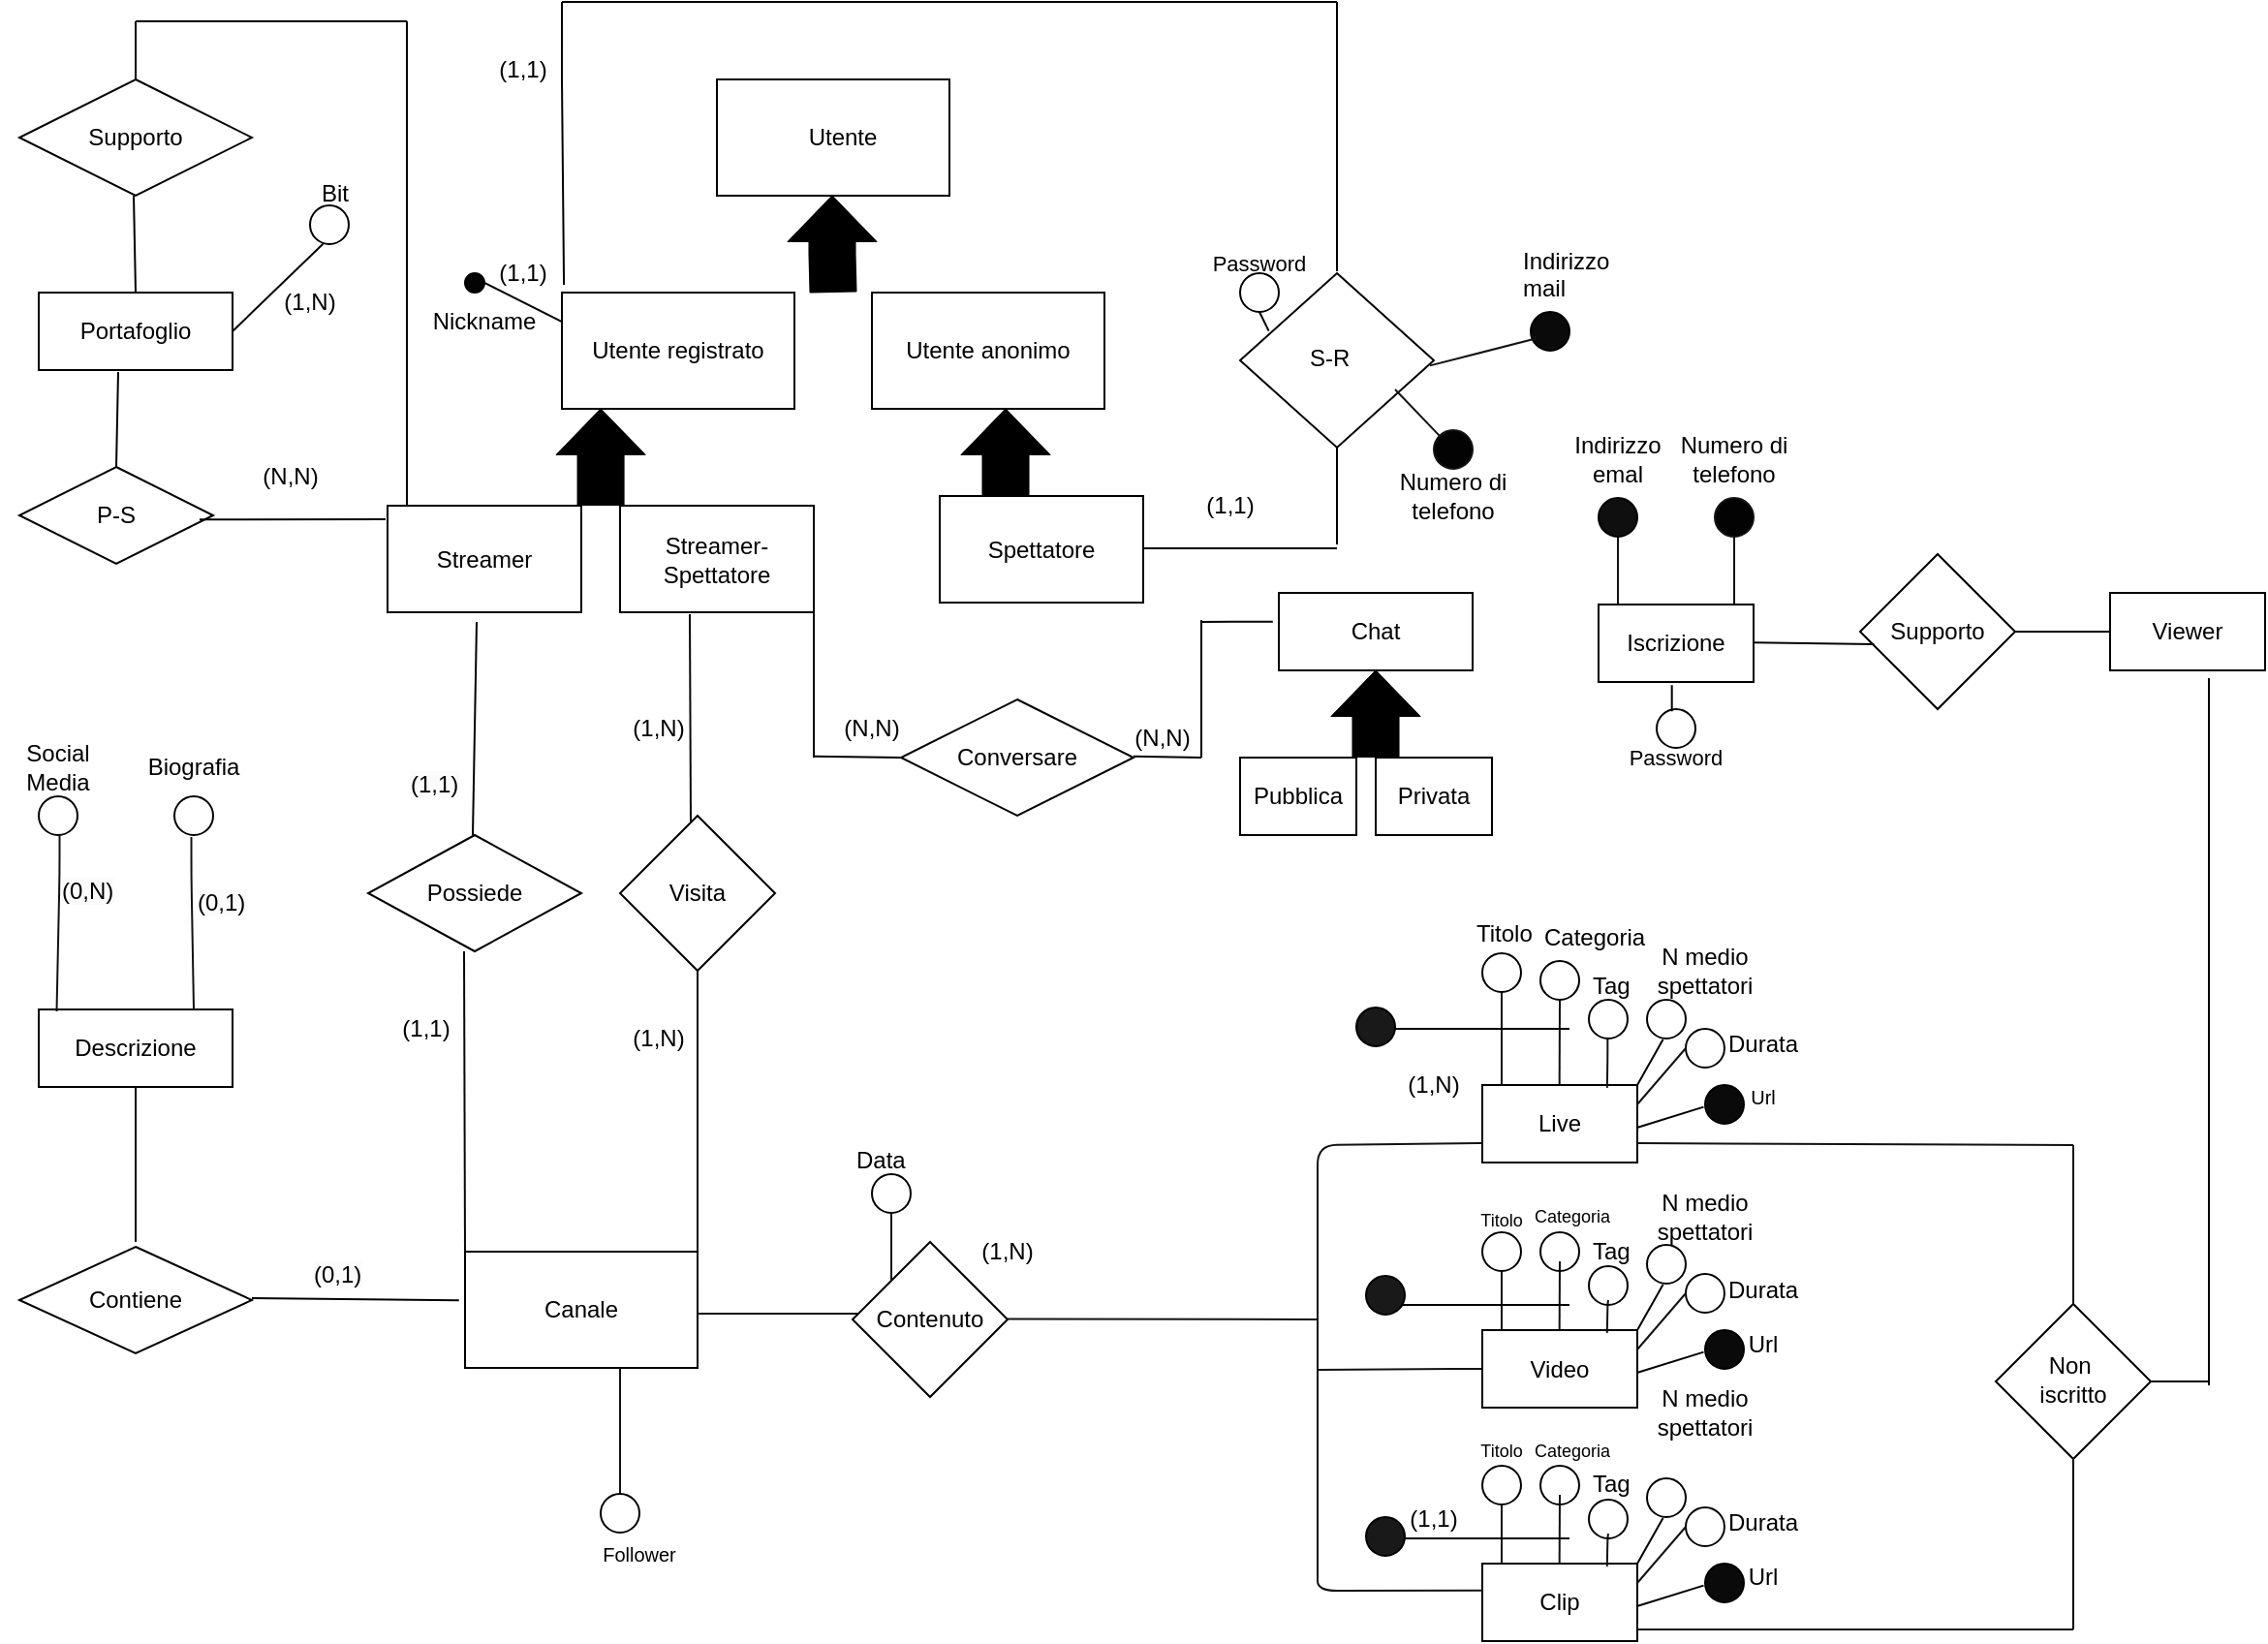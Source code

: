 <mxfile version="22.0.8" type="github">
  <diagram name="Page-1" id="MS3F0-jO2fXdgPo8Lo6S">
    <mxGraphModel dx="833" dy="497" grid="1" gridSize="10" guides="1" tooltips="1" connect="1" arrows="1" fold="1" page="1" pageScale="1" pageWidth="1169" pageHeight="1654" math="0" shadow="0">
      <root>
        <mxCell id="0" />
        <mxCell id="1" parent="0" />
        <mxCell id="3IenMItIxv0-lteJ33fJ-1" value="" style="rounded=0;whiteSpace=wrap;html=1;" parent="1" vertex="1">
          <mxGeometry x="370" y="40" width="120" height="60" as="geometry" />
        </mxCell>
        <mxCell id="3IenMItIxv0-lteJ33fJ-2" value="Utente" style="text;html=1;strokeColor=none;fillColor=none;align=center;verticalAlign=middle;whiteSpace=wrap;rounded=0;" parent="1" vertex="1">
          <mxGeometry x="405" y="55" width="60" height="30" as="geometry" />
        </mxCell>
        <mxCell id="3IenMItIxv0-lteJ33fJ-3" value="" style="shape=flexArrow;endArrow=classic;html=1;width=23.529;endSize=7.318;fillColor=#000000;strokeColor=#000000;" parent="1" edge="1">
          <mxGeometry width="50" height="50" relative="1" as="geometry">
            <mxPoint x="430" y="150" as="sourcePoint" />
            <mxPoint x="429.5" y="100" as="targetPoint" />
            <Array as="points">
              <mxPoint x="429.5" y="130" />
            </Array>
          </mxGeometry>
        </mxCell>
        <mxCell id="3IenMItIxv0-lteJ33fJ-4" value="Spettatore" style="rounded=0;whiteSpace=wrap;html=1;" parent="1" vertex="1">
          <mxGeometry x="485" y="255" width="105" height="55" as="geometry" />
        </mxCell>
        <mxCell id="3IenMItIxv0-lteJ33fJ-5" value="Streamer-Spettatore" style="rounded=0;whiteSpace=wrap;html=1;" parent="1" vertex="1">
          <mxGeometry x="320" y="260" width="100" height="55" as="geometry" />
        </mxCell>
        <mxCell id="3IenMItIxv0-lteJ33fJ-6" value="Streamer" style="rounded=0;whiteSpace=wrap;html=1;" parent="1" vertex="1">
          <mxGeometry x="200" y="260" width="100" height="55" as="geometry" />
        </mxCell>
        <mxCell id="3IenMItIxv0-lteJ33fJ-12" value="Canale&lt;br&gt;" style="rounded=0;whiteSpace=wrap;html=1;" parent="1" vertex="1">
          <mxGeometry x="240" y="645" width="120" height="60" as="geometry" />
        </mxCell>
        <mxCell id="3IenMItIxv0-lteJ33fJ-15" value="" style="endArrow=none;html=1;strokeColor=#080808;strokeWidth=1;entryX=0.45;entryY=1;entryDx=0;entryDy=0;entryPerimeter=0;exitX=0;exitY=0;exitDx=0;exitDy=0;" parent="1" source="3IenMItIxv0-lteJ33fJ-12" target="aLuPOI9P567OgMAXJeuT-25" edge="1">
          <mxGeometry width="50" height="50" relative="1" as="geometry">
            <mxPoint x="240" y="630" as="sourcePoint" />
            <mxPoint x="170" y="480" as="targetPoint" />
            <Array as="points" />
          </mxGeometry>
        </mxCell>
        <mxCell id="3IenMItIxv0-lteJ33fJ-17" value="" style="endArrow=none;html=1;" parent="1" edge="1">
          <mxGeometry width="50" height="50" relative="1" as="geometry">
            <mxPoint x="280" y="377.5" as="sourcePoint" />
            <mxPoint x="280" y="377.5" as="targetPoint" />
          </mxGeometry>
        </mxCell>
        <mxCell id="3IenMItIxv0-lteJ33fJ-22" value="" style="ellipse;whiteSpace=wrap;html=1;aspect=fixed;fillColor=#0A0A0A;strokeColor=#000000;" parent="1" vertex="1">
          <mxGeometry x="790" y="160" width="20" height="20" as="geometry" />
        </mxCell>
        <mxCell id="3IenMItIxv0-lteJ33fJ-29" value="" style="endArrow=none;html=1;fontColor=default;labelBackgroundColor=default;strokeColor=#121212;strokeWidth=1;" parent="1" edge="1">
          <mxGeometry width="50" height="50" relative="1" as="geometry">
            <mxPoint x="450" y="677" as="sourcePoint" />
            <mxPoint x="360" y="677" as="targetPoint" />
            <Array as="points" />
          </mxGeometry>
        </mxCell>
        <mxCell id="3IenMItIxv0-lteJ33fJ-30" value="" style="rhombus;whiteSpace=wrap;html=1;" parent="1" vertex="1">
          <mxGeometry x="440" y="640" width="80" height="80" as="geometry" />
        </mxCell>
        <mxCell id="3IenMItIxv0-lteJ33fJ-31" value="Contenuto" style="text;html=1;strokeColor=none;fillColor=none;align=center;verticalAlign=middle;whiteSpace=wrap;rounded=0;" parent="1" vertex="1">
          <mxGeometry x="450" y="665" width="60" height="30" as="geometry" />
        </mxCell>
        <mxCell id="3IenMItIxv0-lteJ33fJ-32" value="" style="endArrow=none;html=1;fontColor=default;labelBackgroundColor=default;strokeColor=#121212;strokeWidth=1;entryX=0.5;entryY=1;entryDx=0;entryDy=0;" parent="1" target="3IenMItIxv0-lteJ33fJ-33" edge="1">
          <mxGeometry width="50" height="50" relative="1" as="geometry">
            <mxPoint x="460" y="660" as="sourcePoint" />
            <mxPoint x="460" y="620" as="targetPoint" />
            <Array as="points" />
          </mxGeometry>
        </mxCell>
        <mxCell id="3IenMItIxv0-lteJ33fJ-33" value="" style="ellipse;whiteSpace=wrap;html=1;aspect=fixed;fillColor=none;strokeColor=#000000;" parent="1" vertex="1">
          <mxGeometry x="450" y="605" width="20" height="20" as="geometry" />
        </mxCell>
        <mxCell id="3IenMItIxv0-lteJ33fJ-34" value="&lt;font color=&quot;#000000&quot;&gt;Data&lt;br&gt;&lt;br&gt;&lt;/font&gt;" style="text;html=1;strokeColor=none;fillColor=none;align=left;verticalAlign=middle;whiteSpace=wrap;rounded=0;" parent="1" vertex="1">
          <mxGeometry x="440" y="590" width="60" height="30" as="geometry" />
        </mxCell>
        <mxCell id="3IenMItIxv0-lteJ33fJ-52" value="Live" style="rounded=0;whiteSpace=wrap;html=1;" parent="1" vertex="1">
          <mxGeometry x="765" y="559" width="80" height="40" as="geometry" />
        </mxCell>
        <mxCell id="3IenMItIxv0-lteJ33fJ-54" value="" style="endArrow=none;html=1;fontColor=default;labelBackgroundColor=default;strokeColor=#121212;strokeWidth=1;entryX=0.5;entryY=1;entryDx=0;entryDy=0;" parent="1" target="3IenMItIxv0-lteJ33fJ-56" edge="1">
          <mxGeometry width="50" height="50" relative="1" as="geometry">
            <mxPoint x="775" y="559" as="sourcePoint" />
            <mxPoint x="775" y="539" as="targetPoint" />
            <Array as="points" />
          </mxGeometry>
        </mxCell>
        <mxCell id="3IenMItIxv0-lteJ33fJ-55" value="" style="endArrow=none;html=1;fontColor=default;labelBackgroundColor=default;strokeColor=#121212;strokeWidth=1;entryX=0.5;entryY=1;entryDx=0;entryDy=0;" parent="1" target="3IenMItIxv0-lteJ33fJ-57" edge="1">
          <mxGeometry width="50" height="50" relative="1" as="geometry">
            <mxPoint x="804.83" y="559" as="sourcePoint" />
            <mxPoint x="804.83" y="539" as="targetPoint" />
            <Array as="points" />
          </mxGeometry>
        </mxCell>
        <mxCell id="3IenMItIxv0-lteJ33fJ-56" value="" style="ellipse;whiteSpace=wrap;html=1;aspect=fixed;fillColor=none;strokeColor=#000000;" parent="1" vertex="1">
          <mxGeometry x="765" y="491" width="20" height="20" as="geometry" />
        </mxCell>
        <mxCell id="3IenMItIxv0-lteJ33fJ-57" value="" style="ellipse;whiteSpace=wrap;html=1;aspect=fixed;fillColor=none;strokeColor=#000000;" parent="1" vertex="1">
          <mxGeometry x="795" y="495" width="20" height="20" as="geometry" />
        </mxCell>
        <mxCell id="3IenMItIxv0-lteJ33fJ-58" value="&lt;font color=&quot;#000000&quot;&gt;Titolo&lt;br&gt;&lt;/font&gt;" style="text;html=1;strokeColor=none;fillColor=none;align=left;verticalAlign=middle;whiteSpace=wrap;rounded=0;" parent="1" vertex="1">
          <mxGeometry x="760" y="471" width="30" height="20" as="geometry" />
        </mxCell>
        <mxCell id="3IenMItIxv0-lteJ33fJ-59" value="&lt;font color=&quot;#000000&quot;&gt;Durata&lt;br&gt;&lt;br&gt;&lt;/font&gt;" style="text;html=1;strokeColor=none;fillColor=none;align=left;verticalAlign=middle;whiteSpace=wrap;rounded=0;" parent="1" vertex="1">
          <mxGeometry x="890" y="545" width="30" as="geometry" />
        </mxCell>
        <mxCell id="3IenMItIxv0-lteJ33fJ-60" value="" style="endArrow=none;html=1;fontColor=default;labelBackgroundColor=default;strokeColor=#121212;strokeWidth=1;exitX=0.805;exitY=0.036;exitDx=0;exitDy=0;exitPerimeter=0;" parent="1" source="3IenMItIxv0-lteJ33fJ-52" edge="1">
          <mxGeometry width="50" height="50" relative="1" as="geometry">
            <mxPoint x="829.67" y="555" as="sourcePoint" />
            <mxPoint x="829.67" y="535" as="targetPoint" />
            <Array as="points">
              <mxPoint x="829.67" y="546" />
            </Array>
          </mxGeometry>
        </mxCell>
        <mxCell id="3IenMItIxv0-lteJ33fJ-61" value="" style="ellipse;whiteSpace=wrap;html=1;aspect=fixed;fillColor=none;strokeColor=#000000;" parent="1" vertex="1">
          <mxGeometry x="820" y="515" width="20" height="20" as="geometry" />
        </mxCell>
        <mxCell id="3IenMItIxv0-lteJ33fJ-62" value="&lt;font color=&quot;#000000&quot;&gt;Tag&lt;br&gt;&lt;br&gt;&lt;/font&gt;" style="text;html=1;strokeColor=none;fillColor=none;align=left;verticalAlign=middle;whiteSpace=wrap;rounded=0;" parent="1" vertex="1">
          <mxGeometry x="820" y="515" width="10" as="geometry" />
        </mxCell>
        <mxCell id="3IenMItIxv0-lteJ33fJ-63" value="" style="ellipse;whiteSpace=wrap;html=1;aspect=fixed;fillColor=default;strokeColor=#000000;" parent="1" vertex="1">
          <mxGeometry x="870" y="530" width="20" height="20" as="geometry" />
        </mxCell>
        <mxCell id="3IenMItIxv0-lteJ33fJ-64" value="" style="endArrow=none;html=1;fontColor=default;labelBackgroundColor=default;strokeColor=#121212;strokeWidth=1;exitX=0;exitY=0.5;exitDx=0;exitDy=0;entryX=1;entryY=0.25;entryDx=0;entryDy=0;" parent="1" source="3IenMItIxv0-lteJ33fJ-63" target="3IenMItIxv0-lteJ33fJ-52" edge="1">
          <mxGeometry width="50" height="50" relative="1" as="geometry">
            <mxPoint x="854.83" y="574" as="sourcePoint" />
            <mxPoint x="854.83" y="554" as="targetPoint" />
            <Array as="points" />
          </mxGeometry>
        </mxCell>
        <mxCell id="3IenMItIxv0-lteJ33fJ-65" value="&lt;font color=&quot;#000000&quot;&gt;Categoria&lt;br&gt;&lt;br&gt;&lt;/font&gt;" style="text;html=1;strokeColor=none;fillColor=none;align=left;verticalAlign=middle;whiteSpace=wrap;rounded=0;" parent="1" vertex="1">
          <mxGeometry x="795" y="490" width="10" as="geometry" />
        </mxCell>
        <mxCell id="3IenMItIxv0-lteJ33fJ-99" value="" style="rhombus;whiteSpace=wrap;html=1;" parent="1" vertex="1">
          <mxGeometry x="1030" y="672" width="80" height="80" as="geometry" />
        </mxCell>
        <mxCell id="3IenMItIxv0-lteJ33fJ-100" value="Non&amp;nbsp;&lt;br&gt;iscritto" style="text;html=1;strokeColor=none;fillColor=none;align=center;verticalAlign=middle;whiteSpace=wrap;rounded=0;" parent="1" vertex="1">
          <mxGeometry x="1040" y="695.5" width="60" height="30" as="geometry" />
        </mxCell>
        <mxCell id="3IenMItIxv0-lteJ33fJ-102" value="" style="endArrow=none;html=1;fontColor=default;labelBackgroundColor=default;strokeColor=#121212;strokeWidth=1;entryX=1;entryY=0.75;entryDx=0;entryDy=0;" parent="1" target="3IenMItIxv0-lteJ33fJ-52" edge="1">
          <mxGeometry width="50" height="50" relative="1" as="geometry">
            <mxPoint x="1070" y="590" as="sourcePoint" />
            <mxPoint x="850" y="589" as="targetPoint" />
            <Array as="points" />
          </mxGeometry>
        </mxCell>
        <mxCell id="3IenMItIxv0-lteJ33fJ-103" value="" style="endArrow=none;html=1;fontColor=default;labelBackgroundColor=default;strokeColor=#121212;strokeWidth=1;" parent="1" edge="1">
          <mxGeometry width="50" height="50" relative="1" as="geometry">
            <mxPoint x="1070" y="840" as="sourcePoint" />
            <mxPoint x="845" y="840" as="targetPoint" />
            <Array as="points" />
          </mxGeometry>
        </mxCell>
        <mxCell id="3IenMItIxv0-lteJ33fJ-107" value="Viewer" style="rounded=0;whiteSpace=wrap;html=1;" parent="1" vertex="1">
          <mxGeometry x="1089" y="305" width="80" height="40" as="geometry" />
        </mxCell>
        <mxCell id="3IenMItIxv0-lteJ33fJ-108" value="" style="rhombus;whiteSpace=wrap;html=1;" parent="1" vertex="1">
          <mxGeometry x="960" y="285" width="80" height="80" as="geometry" />
        </mxCell>
        <mxCell id="3IenMItIxv0-lteJ33fJ-109" value="Supporto" style="text;html=1;strokeColor=none;fillColor=none;align=center;verticalAlign=middle;whiteSpace=wrap;rounded=0;" parent="1" vertex="1">
          <mxGeometry x="970" y="310" width="60" height="30" as="geometry" />
        </mxCell>
        <mxCell id="3IenMItIxv0-lteJ33fJ-110" value="" style="endArrow=none;html=1;strokeColor=#030303;strokeWidth=1;entryX=1;entryY=0.5;entryDx=0;entryDy=0;exitX=0;exitY=0.5;exitDx=0;exitDy=0;" parent="1" source="3IenMItIxv0-lteJ33fJ-107" edge="1">
          <mxGeometry width="50" height="50" relative="1" as="geometry">
            <mxPoint x="1080" y="325" as="sourcePoint" />
            <mxPoint x="1040" y="325" as="targetPoint" />
            <Array as="points" />
          </mxGeometry>
        </mxCell>
        <mxCell id="3IenMItIxv0-lteJ33fJ-111" value="" style="endArrow=none;html=1;strokeColor=#030303;strokeWidth=1;exitX=0.09;exitY=0.582;exitDx=0;exitDy=0;exitPerimeter=0;" parent="1" edge="1">
          <mxGeometry width="50" height="50" relative="1" as="geometry">
            <mxPoint x="967.2" y="331.56" as="sourcePoint" />
            <mxPoint x="905" y="330.67" as="targetPoint" />
            <Array as="points" />
          </mxGeometry>
        </mxCell>
        <mxCell id="3IenMItIxv0-lteJ33fJ-112" value="Iscrizione" style="rounded=0;whiteSpace=wrap;html=1;" parent="1" vertex="1">
          <mxGeometry x="825" y="311" width="80" height="40" as="geometry" />
        </mxCell>
        <mxCell id="3IenMItIxv0-lteJ33fJ-117" value="" style="endArrow=none;html=1;fontColor=default;labelBackgroundColor=default;strokeColor=#121212;strokeWidth=1;" parent="1" edge="1">
          <mxGeometry width="50" height="50" relative="1" as="geometry">
            <mxPoint x="835" y="276" as="sourcePoint" />
            <mxPoint x="835" y="311" as="targetPoint" />
            <Array as="points">
              <mxPoint x="835" y="286" />
            </Array>
          </mxGeometry>
        </mxCell>
        <mxCell id="3IenMItIxv0-lteJ33fJ-118" value="" style="ellipse;whiteSpace=wrap;html=1;aspect=fixed;fillColor=#0F0F0F;" parent="1" vertex="1">
          <mxGeometry x="825" y="256" width="20" height="20" as="geometry" />
        </mxCell>
        <mxCell id="3IenMItIxv0-lteJ33fJ-119" value="&lt;font color=&quot;#000000&quot;&gt;Indirizzo emal&lt;br&gt;&lt;/font&gt;" style="text;html=1;strokeColor=none;fillColor=none;align=center;verticalAlign=middle;whiteSpace=wrap;rounded=0;" parent="1" vertex="1">
          <mxGeometry x="805" y="221" width="60" height="30" as="geometry" />
        </mxCell>
        <mxCell id="3IenMItIxv0-lteJ33fJ-120" value="" style="endArrow=none;html=1;fontColor=default;labelBackgroundColor=default;strokeColor=#121212;strokeWidth=1;" parent="1" edge="1">
          <mxGeometry width="50" height="50" relative="1" as="geometry">
            <mxPoint x="895" y="276" as="sourcePoint" />
            <mxPoint x="895" y="311" as="targetPoint" />
            <Array as="points" />
          </mxGeometry>
        </mxCell>
        <mxCell id="3IenMItIxv0-lteJ33fJ-121" value="" style="ellipse;whiteSpace=wrap;html=1;aspect=fixed;strokeColor=#141414;fillColor=#030303;" parent="1" vertex="1">
          <mxGeometry x="885" y="256" width="20" height="20" as="geometry" />
        </mxCell>
        <mxCell id="3IenMItIxv0-lteJ33fJ-122" value="&lt;font color=&quot;#000000&quot;&gt;Numero di telefono&lt;br&gt;&lt;/font&gt;" style="text;html=1;strokeColor=none;fillColor=none;align=center;verticalAlign=middle;whiteSpace=wrap;rounded=0;" parent="1" vertex="1">
          <mxGeometry x="865" y="221" width="60" height="30" as="geometry" />
        </mxCell>
        <mxCell id="3IenMItIxv0-lteJ33fJ-123" value="Utente anonimo" style="rounded=0;whiteSpace=wrap;html=1;" parent="1" vertex="1">
          <mxGeometry x="450" y="150" width="120" height="60" as="geometry" />
        </mxCell>
        <mxCell id="3IenMItIxv0-lteJ33fJ-125" value="Utente registrato" style="rounded=0;whiteSpace=wrap;html=1;" parent="1" vertex="1">
          <mxGeometry x="290" y="150" width="120" height="60" as="geometry" />
        </mxCell>
        <mxCell id="3IenMItIxv0-lteJ33fJ-126" value="" style="shape=flexArrow;endArrow=classic;html=1;width=23.529;endSize=7.318;fillColor=#000000;strokeColor=#000000;entryX=0.583;entryY=1;entryDx=0;entryDy=0;entryPerimeter=0;" parent="1" edge="1">
          <mxGeometry width="50" height="50" relative="1" as="geometry">
            <mxPoint x="310.04" y="260" as="sourcePoint" />
            <mxPoint x="310" y="210" as="targetPoint" />
            <Array as="points">
              <mxPoint x="310.04" y="230" />
            </Array>
          </mxGeometry>
        </mxCell>
        <mxCell id="3IenMItIxv0-lteJ33fJ-129" value="" style="rhombus;whiteSpace=wrap;html=1;" parent="1" vertex="1">
          <mxGeometry x="320" y="420" width="80" height="80" as="geometry" />
        </mxCell>
        <mxCell id="3IenMItIxv0-lteJ33fJ-130" value="Visita" style="text;html=1;strokeColor=none;fillColor=none;align=center;verticalAlign=middle;whiteSpace=wrap;rounded=0;" parent="1" vertex="1">
          <mxGeometry x="330" y="445" width="60" height="30" as="geometry" />
        </mxCell>
        <mxCell id="3IenMItIxv0-lteJ33fJ-140" value="(1,N)" style="text;html=1;strokeColor=none;fillColor=none;align=center;verticalAlign=middle;whiteSpace=wrap;rounded=0;" parent="1" vertex="1">
          <mxGeometry x="310" y="520" width="60" height="30" as="geometry" />
        </mxCell>
        <mxCell id="3IenMItIxv0-lteJ33fJ-145" value="(1,N)" style="text;html=1;strokeColor=none;fillColor=none;align=center;verticalAlign=middle;whiteSpace=wrap;rounded=0;" parent="1" vertex="1">
          <mxGeometry x="490" y="630" width="60" height="30" as="geometry" />
        </mxCell>
        <mxCell id="3IenMItIxv0-lteJ33fJ-147" value="(1,N)" style="text;html=1;strokeColor=none;fillColor=none;align=center;verticalAlign=middle;whiteSpace=wrap;rounded=0;" parent="1" vertex="1">
          <mxGeometry x="710" y="544" width="60" height="30" as="geometry" />
        </mxCell>
        <mxCell id="aLuPOI9P567OgMAXJeuT-4" value="" style="rhombus;whiteSpace=wrap;html=1;" parent="1" vertex="1">
          <mxGeometry x="640" y="140" width="100" height="90" as="geometry" />
        </mxCell>
        <mxCell id="aLuPOI9P567OgMAXJeuT-6" value="" style="shape=flexArrow;endArrow=classic;html=1;width=23.529;endSize=7.318;fillColor=#000000;strokeColor=#000000;" parent="1" edge="1">
          <mxGeometry width="50" height="50" relative="1" as="geometry">
            <mxPoint x="519" y="255" as="sourcePoint" />
            <mxPoint x="519" y="210" as="targetPoint" />
            <Array as="points">
              <mxPoint x="519" y="225" />
            </Array>
          </mxGeometry>
        </mxCell>
        <mxCell id="aLuPOI9P567OgMAXJeuT-8" value="" style="endArrow=none;html=1;rounded=0;" parent="1" edge="1">
          <mxGeometry relative="1" as="geometry">
            <mxPoint x="690" y="139" as="sourcePoint" />
            <mxPoint x="690" as="targetPoint" />
            <Array as="points">
              <mxPoint x="690" y="70" />
            </Array>
          </mxGeometry>
        </mxCell>
        <mxCell id="aLuPOI9P567OgMAXJeuT-9" value="" style="endArrow=none;html=1;rounded=0;" parent="1" edge="1">
          <mxGeometry relative="1" as="geometry">
            <mxPoint x="530" as="sourcePoint" />
            <mxPoint x="690" as="targetPoint" />
            <Array as="points">
              <mxPoint x="610" />
            </Array>
          </mxGeometry>
        </mxCell>
        <mxCell id="aLuPOI9P567OgMAXJeuT-10" value="" style="endArrow=none;html=1;rounded=0;" parent="1" edge="1">
          <mxGeometry relative="1" as="geometry">
            <mxPoint x="380" as="sourcePoint" />
            <mxPoint x="540" as="targetPoint" />
            <Array as="points" />
          </mxGeometry>
        </mxCell>
        <mxCell id="aLuPOI9P567OgMAXJeuT-11" value="" style="endArrow=none;html=1;rounded=0;" parent="1" edge="1">
          <mxGeometry relative="1" as="geometry">
            <mxPoint x="290" as="sourcePoint" />
            <mxPoint x="380" as="targetPoint" />
            <Array as="points">
              <mxPoint x="300" />
            </Array>
          </mxGeometry>
        </mxCell>
        <mxCell id="aLuPOI9P567OgMAXJeuT-12" value="" style="endArrow=none;html=1;rounded=0;exitX=0.092;exitY=-0.067;exitDx=0;exitDy=0;exitPerimeter=0;" parent="1" edge="1">
          <mxGeometry relative="1" as="geometry">
            <mxPoint x="291.04" y="145.98" as="sourcePoint" />
            <mxPoint x="290" as="targetPoint" />
            <Array as="points">
              <mxPoint x="290" y="40" />
            </Array>
          </mxGeometry>
        </mxCell>
        <mxCell id="aLuPOI9P567OgMAXJeuT-13" value="" style="endArrow=none;html=1;rounded=0;" parent="1" edge="1">
          <mxGeometry relative="1" as="geometry">
            <mxPoint x="590" y="282" as="sourcePoint" />
            <mxPoint x="690" y="282" as="targetPoint" />
            <Array as="points">
              <mxPoint x="670" y="282" />
            </Array>
          </mxGeometry>
        </mxCell>
        <mxCell id="aLuPOI9P567OgMAXJeuT-14" value="" style="endArrow=none;html=1;rounded=0;" parent="1" edge="1">
          <mxGeometry relative="1" as="geometry">
            <mxPoint x="690" y="230" as="sourcePoint" />
            <mxPoint x="690" y="280" as="targetPoint" />
            <Array as="points">
              <mxPoint x="690" y="230" />
            </Array>
          </mxGeometry>
        </mxCell>
        <mxCell id="aLuPOI9P567OgMAXJeuT-16" value="S-R" style="text;strokeColor=none;fillColor=none;spacingLeft=4;spacingRight=4;overflow=hidden;rotatable=0;points=[[0,0.5],[1,0.5]];portConstraint=eastwest;fontSize=12;whiteSpace=wrap;html=1;" parent="1" vertex="1">
          <mxGeometry x="670" y="170" width="40" height="30" as="geometry" />
        </mxCell>
        <mxCell id="aLuPOI9P567OgMAXJeuT-17" value="" style="endArrow=none;html=1;fontColor=default;labelBackgroundColor=default;strokeColor=#121212;strokeWidth=1;entryX=0.15;entryY=0.683;entryDx=0;entryDy=0;entryPerimeter=0;exitX=0.98;exitY=0.53;exitDx=0;exitDy=0;exitPerimeter=0;" parent="1" source="aLuPOI9P567OgMAXJeuT-4" target="3IenMItIxv0-lteJ33fJ-22" edge="1">
          <mxGeometry width="50" height="50" relative="1" as="geometry">
            <mxPoint x="735" y="185" as="sourcePoint" />
            <mxPoint x="785" y="175" as="targetPoint" />
            <Array as="points" />
          </mxGeometry>
        </mxCell>
        <mxCell id="aLuPOI9P567OgMAXJeuT-18" value="Indirizzo&lt;br&gt;mail" style="text;strokeColor=none;fillColor=none;spacingLeft=4;spacingRight=4;overflow=hidden;rotatable=0;points=[[0,0.5],[1,0.5]];portConstraint=eastwest;fontSize=12;whiteSpace=wrap;html=1;" parent="1" vertex="1">
          <mxGeometry x="780" y="120" width="70" height="30" as="geometry" />
        </mxCell>
        <mxCell id="aLuPOI9P567OgMAXJeuT-24" value="" style="endArrow=none;html=1;rounded=0;" parent="1" edge="1">
          <mxGeometry relative="1" as="geometry">
            <mxPoint x="246" y="320" as="sourcePoint" />
            <mxPoint x="244" y="430" as="targetPoint" />
            <Array as="points" />
          </mxGeometry>
        </mxCell>
        <mxCell id="aLuPOI9P567OgMAXJeuT-25" value="Possiede" style="shape=rhombus;perimeter=rhombusPerimeter;whiteSpace=wrap;html=1;align=center;" parent="1" vertex="1">
          <mxGeometry x="190" y="430" width="110" height="60" as="geometry" />
        </mxCell>
        <mxCell id="aLuPOI9P567OgMAXJeuT-26" value="Descrizione" style="whiteSpace=wrap;html=1;align=center;" parent="1" vertex="1">
          <mxGeometry x="20" y="520" width="100" height="40" as="geometry" />
        </mxCell>
        <mxCell id="aLuPOI9P567OgMAXJeuT-27" value="" style="endArrow=none;html=1;strokeColor=#080808;strokeWidth=1;entryX=0.5;entryY=1;entryDx=0;entryDy=0;exitX=0;exitY=0;exitDx=0;exitDy=0;" parent="1" target="3IenMItIxv0-lteJ33fJ-129" edge="1">
          <mxGeometry width="50" height="50" relative="1" as="geometry">
            <mxPoint x="360" y="660" as="sourcePoint" />
            <mxPoint x="344" y="510" as="targetPoint" />
            <Array as="points" />
          </mxGeometry>
        </mxCell>
        <mxCell id="aLuPOI9P567OgMAXJeuT-29" value="" style="endArrow=none;html=1;strokeColor=#080808;strokeWidth=1;exitX=0;exitY=0;exitDx=0;exitDy=0;entryX=0.36;entryY=1.018;entryDx=0;entryDy=0;entryPerimeter=0;" parent="1" target="3IenMItIxv0-lteJ33fJ-5" edge="1">
          <mxGeometry width="50" height="50" relative="1" as="geometry">
            <mxPoint x="356.5" y="423" as="sourcePoint" />
            <mxPoint x="343.5" y="318" as="targetPoint" />
            <Array as="points" />
          </mxGeometry>
        </mxCell>
        <mxCell id="c-TYdn2miSiZAmIjHGxK-1" value="Contiene" style="shape=rhombus;perimeter=rhombusPerimeter;whiteSpace=wrap;html=1;align=center;" parent="1" vertex="1">
          <mxGeometry x="10" y="642.5" width="120" height="55" as="geometry" />
        </mxCell>
        <mxCell id="c-TYdn2miSiZAmIjHGxK-3" value="" style="endArrow=none;html=1;rounded=0;entryX=0.5;entryY=1;entryDx=0;entryDy=0;" parent="1" target="aLuPOI9P567OgMAXJeuT-26" edge="1">
          <mxGeometry relative="1" as="geometry">
            <mxPoint x="70" y="640" as="sourcePoint" />
            <mxPoint x="140" y="636" as="targetPoint" />
          </mxGeometry>
        </mxCell>
        <mxCell id="c-TYdn2miSiZAmIjHGxK-6" value="" style="endArrow=none;html=1;rounded=0;entryX=-0.026;entryY=0.419;entryDx=0;entryDy=0;entryPerimeter=0;" parent="1" target="3IenMItIxv0-lteJ33fJ-12" edge="1">
          <mxGeometry relative="1" as="geometry">
            <mxPoint x="130" y="669" as="sourcePoint" />
            <mxPoint x="230" y="670" as="targetPoint" />
          </mxGeometry>
        </mxCell>
        <mxCell id="c-TYdn2miSiZAmIjHGxK-9" value="" style="ellipse;whiteSpace=wrap;html=1;aspect=fixed;fillColor=default;strokeColor=#000000;" parent="1" vertex="1">
          <mxGeometry x="20" y="410" width="20" height="20" as="geometry" />
        </mxCell>
        <mxCell id="c-TYdn2miSiZAmIjHGxK-12" value="" style="ellipse;whiteSpace=wrap;html=1;aspect=fixed;fillColor=default;strokeColor=#000000;" parent="1" vertex="1">
          <mxGeometry x="90" y="410" width="20" height="20" as="geometry" />
        </mxCell>
        <mxCell id="c-TYdn2miSiZAmIjHGxK-13" value="" style="endArrow=none;html=1;fontColor=default;labelBackgroundColor=default;strokeColor=#121212;strokeWidth=1;exitX=0.08;exitY=-0.1;exitDx=0;exitDy=0;exitPerimeter=0;" parent="1" edge="1">
          <mxGeometry width="50" height="50" relative="1" as="geometry">
            <mxPoint x="29.25" y="521" as="sourcePoint" />
            <mxPoint x="30.75" y="430" as="targetPoint" />
            <Array as="points">
              <mxPoint x="30.75" y="450" />
            </Array>
          </mxGeometry>
        </mxCell>
        <mxCell id="c-TYdn2miSiZAmIjHGxK-14" value="" style="endArrow=none;html=1;fontColor=default;labelBackgroundColor=default;strokeColor=#121212;strokeWidth=1;" parent="1" edge="1">
          <mxGeometry width="50" height="50" relative="1" as="geometry">
            <mxPoint x="100" y="520" as="sourcePoint" />
            <mxPoint x="98.75" y="431" as="targetPoint" />
            <Array as="points">
              <mxPoint x="98.75" y="451" />
            </Array>
          </mxGeometry>
        </mxCell>
        <mxCell id="c-TYdn2miSiZAmIjHGxK-15" value="Social&lt;br&gt;Media" style="text;html=1;strokeColor=none;fillColor=none;align=center;verticalAlign=middle;whiteSpace=wrap;rounded=0;" parent="1" vertex="1">
          <mxGeometry y="380" width="60" height="30" as="geometry" />
        </mxCell>
        <mxCell id="c-TYdn2miSiZAmIjHGxK-16" value="Biografia" style="text;html=1;strokeColor=none;fillColor=none;align=center;verticalAlign=middle;whiteSpace=wrap;rounded=0;" parent="1" vertex="1">
          <mxGeometry x="70" y="380" width="60" height="30" as="geometry" />
        </mxCell>
        <mxCell id="c-TYdn2miSiZAmIjHGxK-18" value="Portafoglio" style="whiteSpace=wrap;html=1;align=center;" parent="1" vertex="1">
          <mxGeometry x="20" y="150" width="100" height="40" as="geometry" />
        </mxCell>
        <mxCell id="c-TYdn2miSiZAmIjHGxK-19" value="Supporto" style="shape=rhombus;perimeter=rhombusPerimeter;whiteSpace=wrap;html=1;align=center;" parent="1" vertex="1">
          <mxGeometry x="10" y="40" width="120" height="60" as="geometry" />
        </mxCell>
        <mxCell id="c-TYdn2miSiZAmIjHGxK-20" value="P-S" style="shape=rhombus;perimeter=rhombusPerimeter;whiteSpace=wrap;html=1;align=center;" parent="1" vertex="1">
          <mxGeometry x="10" y="240" width="100" height="50" as="geometry" />
        </mxCell>
        <mxCell id="c-TYdn2miSiZAmIjHGxK-22" value="" style="endArrow=none;html=1;rounded=0;entryX=0.5;entryY=0;entryDx=0;entryDy=0;" parent="1" target="c-TYdn2miSiZAmIjHGxK-18" edge="1">
          <mxGeometry relative="1" as="geometry">
            <mxPoint x="69" y="100" as="sourcePoint" />
            <mxPoint x="69" y="141" as="targetPoint" />
          </mxGeometry>
        </mxCell>
        <mxCell id="c-TYdn2miSiZAmIjHGxK-24" value="" style="endArrow=none;html=1;rounded=0;entryX=0.5;entryY=0;entryDx=0;entryDy=0;exitX=0.41;exitY=1.025;exitDx=0;exitDy=0;exitPerimeter=0;" parent="1" source="c-TYdn2miSiZAmIjHGxK-18" target="c-TYdn2miSiZAmIjHGxK-20" edge="1">
          <mxGeometry relative="1" as="geometry">
            <mxPoint x="55" y="190" as="sourcePoint" />
            <mxPoint x="145" y="190" as="targetPoint" />
          </mxGeometry>
        </mxCell>
        <mxCell id="c-TYdn2miSiZAmIjHGxK-25" value="" style="endArrow=none;html=1;rounded=0;entryX=-0.01;entryY=0.127;entryDx=0;entryDy=0;entryPerimeter=0;exitX=0.93;exitY=0.543;exitDx=0;exitDy=0;exitPerimeter=0;" parent="1" source="c-TYdn2miSiZAmIjHGxK-20" target="3IenMItIxv0-lteJ33fJ-6" edge="1">
          <mxGeometry relative="1" as="geometry">
            <mxPoint x="100" y="264.5" as="sourcePoint" />
            <mxPoint x="260" y="264.5" as="targetPoint" />
          </mxGeometry>
        </mxCell>
        <mxCell id="c-TYdn2miSiZAmIjHGxK-26" value="" style="endArrow=none;html=1;rounded=0;entryX=0.338;entryY=0.992;entryDx=0;entryDy=0;entryPerimeter=0;" parent="1" target="c-TYdn2miSiZAmIjHGxK-27" edge="1">
          <mxGeometry width="50" height="50" relative="1" as="geometry">
            <mxPoint x="120" y="170" as="sourcePoint" />
            <mxPoint x="170" y="120" as="targetPoint" />
          </mxGeometry>
        </mxCell>
        <mxCell id="c-TYdn2miSiZAmIjHGxK-27" value="" style="ellipse;whiteSpace=wrap;html=1;aspect=fixed;fillColor=none;strokeColor=#000000;" parent="1" vertex="1">
          <mxGeometry x="160" y="105" width="20" height="20" as="geometry" />
        </mxCell>
        <mxCell id="c-TYdn2miSiZAmIjHGxK-28" value="Bit" style="text;strokeColor=none;fillColor=none;spacingLeft=4;spacingRight=4;overflow=hidden;rotatable=0;points=[[0,0.5],[1,0.5]];portConstraint=eastwest;fontSize=12;whiteSpace=wrap;html=1;" parent="1" vertex="1">
          <mxGeometry x="160" y="85" width="40" height="30" as="geometry" />
        </mxCell>
        <mxCell id="c-TYdn2miSiZAmIjHGxK-31" value="Conversare" style="shape=rhombus;perimeter=rhombusPerimeter;whiteSpace=wrap;html=1;align=center;" parent="1" vertex="1">
          <mxGeometry x="465" y="360" width="120" height="60" as="geometry" />
        </mxCell>
        <mxCell id="c-TYdn2miSiZAmIjHGxK-34" value="Chat" style="whiteSpace=wrap;html=1;align=center;" parent="1" vertex="1">
          <mxGeometry x="660" y="305" width="100" height="40" as="geometry" />
        </mxCell>
        <mxCell id="c-TYdn2miSiZAmIjHGxK-36" value="" style="endArrow=none;html=1;rounded=0;" parent="1" edge="1">
          <mxGeometry relative="1" as="geometry">
            <mxPoint x="585" y="389.43" as="sourcePoint" />
            <mxPoint x="620" y="390" as="targetPoint" />
          </mxGeometry>
        </mxCell>
        <mxCell id="pSGRfioSJ6ThPUgg3c0M-2" value="(1,1)" style="text;html=1;strokeColor=none;fillColor=none;align=center;verticalAlign=middle;whiteSpace=wrap;rounded=0;" parent="1" vertex="1">
          <mxGeometry x="605" y="245" width="60" height="30" as="geometry" />
        </mxCell>
        <mxCell id="pSGRfioSJ6ThPUgg3c0M-3" value="(1,1)" style="text;html=1;strokeColor=none;fillColor=none;align=center;verticalAlign=middle;whiteSpace=wrap;rounded=0;" parent="1" vertex="1">
          <mxGeometry x="240" y="20" width="60" height="30" as="geometry" />
        </mxCell>
        <mxCell id="pSGRfioSJ6ThPUgg3c0M-4" value="(N,N)" style="text;html=1;strokeColor=none;fillColor=none;align=center;verticalAlign=middle;whiteSpace=wrap;rounded=0;" parent="1" vertex="1">
          <mxGeometry x="120" y="230" width="60" height="30" as="geometry" />
        </mxCell>
        <mxCell id="pSGRfioSJ6ThPUgg3c0M-5" value="(1,1)" style="text;html=1;strokeColor=none;fillColor=none;align=center;verticalAlign=middle;whiteSpace=wrap;rounded=0;" parent="1" vertex="1">
          <mxGeometry x="190" y="515" width="60" height="30" as="geometry" />
        </mxCell>
        <mxCell id="pSGRfioSJ6ThPUgg3c0M-6" value="(1,N)" style="text;html=1;strokeColor=none;fillColor=none;align=center;verticalAlign=middle;whiteSpace=wrap;rounded=0;" parent="1" vertex="1">
          <mxGeometry x="310" y="360" width="60" height="30" as="geometry" />
        </mxCell>
        <mxCell id="pSGRfioSJ6ThPUgg3c0M-7" value="&lt;span style=&quot;caret-color: rgb(0, 0, 0); color: rgb(0, 0, 0); font-family: Helvetica; font-size: 12.0px; font-style: normal; font-variant-caps: normal; font-weight: 400; letter-spacing: normal; text-align: center; text-indent: 0px; text-transform: none; word-spacing: 0px; -webkit-text-stroke-width: 0px; background-color: rgb(251, 251, 251); text-decoration: none; float: none; display: inline !important;&quot;&gt;(1,1)&lt;/span&gt;" style="text;whiteSpace=wrap;html=1;" parent="1" vertex="1">
          <mxGeometry x="210" y="390" width="60" height="40" as="geometry" />
        </mxCell>
        <mxCell id="pSGRfioSJ6ThPUgg3c0M-8" value="&lt;span style=&quot;caret-color: rgb(0, 0, 0); color: rgb(0, 0, 0); font-family: Helvetica; font-size: 12.0px; font-style: normal; font-variant-caps: normal; font-weight: 400; letter-spacing: normal; text-align: center; text-indent: 0px; text-transform: none; word-spacing: 0px; -webkit-text-stroke-width: 0px; background-color: rgb(251, 251, 251); text-decoration: none; float: none; display: inline !important;&quot;&gt;(0,1)&lt;/span&gt;" style="text;whiteSpace=wrap;html=1;" parent="1" vertex="1">
          <mxGeometry x="160" y="642.5" width="60" height="40" as="geometry" />
        </mxCell>
        <mxCell id="pSGRfioSJ6ThPUgg3c0M-9" value="&lt;span style=&quot;caret-color: rgb(0, 0, 0); color: rgb(0, 0, 0); font-family: Helvetica; font-size: 12.0px; font-style: normal; font-variant-caps: normal; font-weight: 400; letter-spacing: normal; text-align: center; text-indent: 0px; text-transform: none; word-spacing: 0px; -webkit-text-stroke-width: 0px; background-color: rgb(251, 251, 251); text-decoration: none; float: none; display: inline !important;&quot;&gt;(0,1)&lt;/span&gt;" style="text;whiteSpace=wrap;html=1;" parent="1" vertex="1">
          <mxGeometry x="100" y="451" width="60" height="40" as="geometry" />
        </mxCell>
        <mxCell id="pSGRfioSJ6ThPUgg3c0M-10" value="&lt;span style=&quot;caret-color: rgb(0, 0, 0); color: rgb(0, 0, 0); font-family: Helvetica; font-size: 12.0px; font-style: normal; font-variant-caps: normal; font-weight: 400; letter-spacing: normal; text-align: center; text-indent: 0px; text-transform: none; word-spacing: 0px; -webkit-text-stroke-width: 0px; background-color: rgb(251, 251, 251); text-decoration: none; float: none; display: inline !important;&quot;&gt;(0,N)&lt;/span&gt;" style="text;whiteSpace=wrap;html=1;" parent="1" vertex="1">
          <mxGeometry x="30" y="445" width="60" height="40" as="geometry" />
        </mxCell>
        <mxCell id="pSGRfioSJ6ThPUgg3c0M-20" value="" style="endArrow=none;html=1;rounded=0;entryX=0.414;entryY=1.024;entryDx=0;entryDy=0;entryPerimeter=0;" parent="1" target="pSGRfioSJ6ThPUgg3c0M-21" edge="1">
          <mxGeometry width="50" height="50" relative="1" as="geometry">
            <mxPoint x="845" y="559" as="sourcePoint" />
            <mxPoint x="875" y="529" as="targetPoint" />
          </mxGeometry>
        </mxCell>
        <mxCell id="pSGRfioSJ6ThPUgg3c0M-21" value="" style="ellipse;whiteSpace=wrap;html=1;aspect=fixed;fillColor=default;strokeColor=#000000;" parent="1" vertex="1">
          <mxGeometry x="850" y="515" width="20" height="20" as="geometry" />
        </mxCell>
        <mxCell id="pSGRfioSJ6ThPUgg3c0M-22" value="N medio&lt;br&gt;spettatori" style="text;html=1;strokeColor=none;fillColor=none;align=center;verticalAlign=middle;whiteSpace=wrap;rounded=0;" parent="1" vertex="1">
          <mxGeometry x="850" y="485" width="60" height="30" as="geometry" />
        </mxCell>
        <mxCell id="pSGRfioSJ6ThPUgg3c0M-25" value="" style="endArrow=none;html=1;rounded=0;" parent="1" edge="1">
          <mxGeometry width="50" height="50" relative="1" as="geometry">
            <mxPoint x="710" y="530" as="sourcePoint" />
            <mxPoint x="810" y="530" as="targetPoint" />
          </mxGeometry>
        </mxCell>
        <mxCell id="pSGRfioSJ6ThPUgg3c0M-26" value="" style="ellipse;whiteSpace=wrap;html=1;aspect=fixed;fillColor=#191919;strokeColor=#000000;" parent="1" vertex="1">
          <mxGeometry x="700" y="519" width="20" height="20" as="geometry" />
        </mxCell>
        <mxCell id="sNWN-Sqg_vtTGaSrvi1j-1" value="" style="endArrow=none;html=1;rounded=0;" parent="1" edge="1">
          <mxGeometry width="50" height="50" relative="1" as="geometry">
            <mxPoint x="620" y="390" as="sourcePoint" />
            <mxPoint x="620" y="360" as="targetPoint" />
          </mxGeometry>
        </mxCell>
        <mxCell id="sNWN-Sqg_vtTGaSrvi1j-2" value="" style="endArrow=none;html=1;rounded=0;" parent="1" edge="1">
          <mxGeometry width="50" height="50" relative="1" as="geometry">
            <mxPoint x="620" y="360" as="sourcePoint" />
            <mxPoint x="620" y="319" as="targetPoint" />
          </mxGeometry>
        </mxCell>
        <mxCell id="sNWN-Sqg_vtTGaSrvi1j-3" value="" style="shape=flexArrow;endArrow=classic;html=1;width=23.529;endSize=7.318;fillColor=#000000;strokeColor=#000000;" parent="1" edge="1">
          <mxGeometry width="50" height="50" relative="1" as="geometry">
            <mxPoint x="710" y="390" as="sourcePoint" />
            <mxPoint x="710" y="345" as="targetPoint" />
            <Array as="points">
              <mxPoint x="710" y="360" />
            </Array>
          </mxGeometry>
        </mxCell>
        <mxCell id="sNWN-Sqg_vtTGaSrvi1j-4" value="" style="endArrow=none;html=1;rounded=0;entryX=-0.031;entryY=0.371;entryDx=0;entryDy=0;entryPerimeter=0;" parent="1" target="c-TYdn2miSiZAmIjHGxK-34" edge="1">
          <mxGeometry width="50" height="50" relative="1" as="geometry">
            <mxPoint x="620" y="320" as="sourcePoint" />
            <mxPoint x="650" y="300" as="targetPoint" />
          </mxGeometry>
        </mxCell>
        <mxCell id="sNWN-Sqg_vtTGaSrvi1j-5" value="Pubblica" style="whiteSpace=wrap;html=1;align=center;" parent="1" vertex="1">
          <mxGeometry x="640" y="390" width="60" height="40" as="geometry" />
        </mxCell>
        <mxCell id="sNWN-Sqg_vtTGaSrvi1j-6" value="Privata" style="whiteSpace=wrap;html=1;align=center;" parent="1" vertex="1">
          <mxGeometry x="710" y="390" width="60" height="40" as="geometry" />
        </mxCell>
        <mxCell id="sNWN-Sqg_vtTGaSrvi1j-11" value="" style="endArrow=none;html=1;rounded=0;" parent="1" edge="1">
          <mxGeometry relative="1" as="geometry">
            <mxPoint x="420" y="315" as="sourcePoint" />
            <mxPoint x="420" y="390" as="targetPoint" />
          </mxGeometry>
        </mxCell>
        <mxCell id="sNWN-Sqg_vtTGaSrvi1j-12" value="" style="endArrow=none;html=1;rounded=0;entryX=0;entryY=0.5;entryDx=0;entryDy=0;" parent="1" target="c-TYdn2miSiZAmIjHGxK-31" edge="1">
          <mxGeometry relative="1" as="geometry">
            <mxPoint x="420" y="389.43" as="sourcePoint" />
            <mxPoint x="460" y="390" as="targetPoint" />
          </mxGeometry>
        </mxCell>
        <mxCell id="sNWN-Sqg_vtTGaSrvi1j-13" value="" style="endArrow=none;html=1;rounded=0;" parent="1" edge="1">
          <mxGeometry relative="1" as="geometry">
            <mxPoint x="1140" y="714" as="sourcePoint" />
            <mxPoint x="1140" y="349" as="targetPoint" />
          </mxGeometry>
        </mxCell>
        <mxCell id="sNWN-Sqg_vtTGaSrvi1j-14" value="" style="endArrow=none;html=1;rounded=0;exitX=1;exitY=0.5;exitDx=0;exitDy=0;" parent="1" source="3IenMItIxv0-lteJ33fJ-99" edge="1">
          <mxGeometry relative="1" as="geometry">
            <mxPoint x="1121.5" y="711.43" as="sourcePoint" />
            <mxPoint x="1140" y="712" as="targetPoint" />
          </mxGeometry>
        </mxCell>
        <mxCell id="sNWN-Sqg_vtTGaSrvi1j-15" value="(1,N)" style="text;html=1;strokeColor=none;fillColor=none;align=center;verticalAlign=middle;whiteSpace=wrap;rounded=0;" parent="1" vertex="1">
          <mxGeometry x="130" y="140" width="60" height="30" as="geometry" />
        </mxCell>
        <mxCell id="sNWN-Sqg_vtTGaSrvi1j-16" value="(N,N)" style="text;html=1;strokeColor=none;fillColor=none;align=center;verticalAlign=middle;whiteSpace=wrap;rounded=0;" parent="1" vertex="1">
          <mxGeometry x="420" y="360" width="60" height="30" as="geometry" />
        </mxCell>
        <mxCell id="sNWN-Sqg_vtTGaSrvi1j-17" value="(N,N)" style="text;html=1;strokeColor=none;fillColor=none;align=center;verticalAlign=middle;whiteSpace=wrap;rounded=0;" parent="1" vertex="1">
          <mxGeometry x="570" y="365" width="60" height="30" as="geometry" />
        </mxCell>
        <mxCell id="Q6tEKLhkLciVU8RTkUtG-1" value="&lt;font style=&quot;font-size: 10px;&quot;&gt;Follower&lt;/font&gt;" style="text;html=1;strokeColor=none;fillColor=none;align=center;verticalAlign=middle;whiteSpace=wrap;rounded=0;" parent="1" vertex="1">
          <mxGeometry x="300" y="786" width="60" height="30" as="geometry" />
        </mxCell>
        <mxCell id="Q6tEKLhkLciVU8RTkUtG-3" value="" style="endArrow=none;html=1;fontColor=default;labelBackgroundColor=default;strokeColor=#121212;strokeWidth=1;" parent="1" edge="1">
          <mxGeometry width="50" height="50" relative="1" as="geometry">
            <mxPoint x="320" y="775" as="sourcePoint" />
            <mxPoint x="320" y="705" as="targetPoint" />
            <Array as="points" />
          </mxGeometry>
        </mxCell>
        <mxCell id="Q6tEKLhkLciVU8RTkUtG-4" value="" style="ellipse;whiteSpace=wrap;html=1;aspect=fixed;fillColor=default;strokeColor=#000000;" parent="1" vertex="1">
          <mxGeometry x="310" y="770" width="20" height="20" as="geometry" />
        </mxCell>
        <mxCell id="Q6tEKLhkLciVU8RTkUtG-6" value="" style="ellipse;whiteSpace=wrap;html=1;aspect=fixed;fillColor=#0A0A0A;strokeColor=#000000;" parent="1" vertex="1">
          <mxGeometry x="880" y="559" width="20" height="20" as="geometry" />
        </mxCell>
        <mxCell id="Q6tEKLhkLciVU8RTkUtG-7" value="" style="endArrow=none;html=1;rounded=0;entryX=-0.038;entryY=0.565;entryDx=0;entryDy=0;entryPerimeter=0;exitX=0.998;exitY=0.549;exitDx=0;exitDy=0;exitPerimeter=0;" parent="1" source="3IenMItIxv0-lteJ33fJ-52" target="Q6tEKLhkLciVU8RTkUtG-6" edge="1">
          <mxGeometry width="50" height="50" relative="1" as="geometry">
            <mxPoint x="850" y="580" as="sourcePoint" />
            <mxPoint x="870" y="540" as="targetPoint" />
          </mxGeometry>
        </mxCell>
        <mxCell id="Q6tEKLhkLciVU8RTkUtG-8" value="&lt;font style=&quot;font-size: 10px;&quot;&gt;Url&lt;/font&gt;" style="text;html=1;strokeColor=none;fillColor=none;align=center;verticalAlign=middle;whiteSpace=wrap;rounded=0;" parent="1" vertex="1">
          <mxGeometry x="880" y="550" width="60" height="30" as="geometry" />
        </mxCell>
        <mxCell id="Q6tEKLhkLciVU8RTkUtG-12" value="" style="endArrow=none;html=1;fontColor=default;labelBackgroundColor=default;strokeColor=#121212;strokeWidth=1;" parent="1" edge="1">
          <mxGeometry width="50" height="50" relative="1" as="geometry">
            <mxPoint x="680" y="706" as="sourcePoint" />
            <mxPoint x="760" y="705.5" as="targetPoint" />
            <Array as="points">
              <mxPoint x="760" y="705.5" />
              <mxPoint x="770" y="705.5" />
            </Array>
          </mxGeometry>
        </mxCell>
        <mxCell id="Q6tEKLhkLciVU8RTkUtG-13" value="Video" style="rounded=0;whiteSpace=wrap;html=1;" parent="1" vertex="1">
          <mxGeometry x="765" y="685.5" width="80" height="40" as="geometry" />
        </mxCell>
        <mxCell id="Q6tEKLhkLciVU8RTkUtG-14" value="" style="endArrow=none;html=1;fontColor=default;labelBackgroundColor=default;strokeColor=#121212;strokeWidth=1;entryX=0.5;entryY=1;entryDx=0;entryDy=0;" parent="1" target="Q6tEKLhkLciVU8RTkUtG-16" edge="1">
          <mxGeometry width="50" height="50" relative="1" as="geometry">
            <mxPoint x="775" y="685.5" as="sourcePoint" />
            <mxPoint x="775" y="665.5" as="targetPoint" />
            <Array as="points" />
          </mxGeometry>
        </mxCell>
        <mxCell id="Q6tEKLhkLciVU8RTkUtG-15" value="" style="endArrow=none;html=1;fontColor=default;labelBackgroundColor=default;strokeColor=#121212;strokeWidth=1;" parent="1" edge="1">
          <mxGeometry width="50" height="50" relative="1" as="geometry">
            <mxPoint x="804.83" y="685.5" as="sourcePoint" />
            <mxPoint x="805" y="650" as="targetPoint" />
            <Array as="points" />
          </mxGeometry>
        </mxCell>
        <mxCell id="Q6tEKLhkLciVU8RTkUtG-16" value="" style="ellipse;whiteSpace=wrap;html=1;aspect=fixed;fillColor=none;strokeColor=#000000;" parent="1" vertex="1">
          <mxGeometry x="765" y="635" width="20" height="20" as="geometry" />
        </mxCell>
        <mxCell id="Q6tEKLhkLciVU8RTkUtG-18" value="&lt;font color=&quot;#000000&quot;&gt;Durata&lt;br&gt;&lt;br&gt;&lt;/font&gt;" style="text;html=1;strokeColor=none;fillColor=none;align=left;verticalAlign=middle;whiteSpace=wrap;rounded=0;" parent="1" vertex="1">
          <mxGeometry x="890" y="671.5" width="30" as="geometry" />
        </mxCell>
        <mxCell id="Q6tEKLhkLciVU8RTkUtG-19" value="" style="endArrow=none;html=1;fontColor=default;labelBackgroundColor=default;strokeColor=#121212;strokeWidth=1;exitX=0.805;exitY=0.036;exitDx=0;exitDy=0;exitPerimeter=0;" parent="1" source="Q6tEKLhkLciVU8RTkUtG-13" edge="1">
          <mxGeometry width="50" height="50" relative="1" as="geometry">
            <mxPoint x="829.67" y="681.5" as="sourcePoint" />
            <mxPoint x="830" y="670" as="targetPoint" />
            <Array as="points">
              <mxPoint x="829.67" y="672.5" />
            </Array>
          </mxGeometry>
        </mxCell>
        <mxCell id="Q6tEKLhkLciVU8RTkUtG-20" value="" style="ellipse;whiteSpace=wrap;html=1;aspect=fixed;fillColor=none;strokeColor=#000000;" parent="1" vertex="1">
          <mxGeometry x="820" y="652.5" width="20" height="20" as="geometry" />
        </mxCell>
        <mxCell id="Q6tEKLhkLciVU8RTkUtG-21" value="&lt;font color=&quot;#000000&quot;&gt;Tag&lt;br&gt;&lt;br&gt;&lt;/font&gt;" style="text;html=1;strokeColor=none;fillColor=none;align=left;verticalAlign=middle;whiteSpace=wrap;rounded=0;" parent="1" vertex="1">
          <mxGeometry x="820" y="651.5" width="10" as="geometry" />
        </mxCell>
        <mxCell id="Q6tEKLhkLciVU8RTkUtG-22" value="" style="ellipse;whiteSpace=wrap;html=1;aspect=fixed;fillColor=default;strokeColor=#000000;" parent="1" vertex="1">
          <mxGeometry x="870" y="656.5" width="20" height="20" as="geometry" />
        </mxCell>
        <mxCell id="Q6tEKLhkLciVU8RTkUtG-23" value="" style="endArrow=none;html=1;fontColor=default;labelBackgroundColor=default;strokeColor=#121212;strokeWidth=1;exitX=0;exitY=0.5;exitDx=0;exitDy=0;entryX=1;entryY=0.25;entryDx=0;entryDy=0;" parent="1" source="Q6tEKLhkLciVU8RTkUtG-22" target="Q6tEKLhkLciVU8RTkUtG-13" edge="1">
          <mxGeometry width="50" height="50" relative="1" as="geometry">
            <mxPoint x="854.83" y="700.5" as="sourcePoint" />
            <mxPoint x="854.83" y="680.5" as="targetPoint" />
            <Array as="points" />
          </mxGeometry>
        </mxCell>
        <mxCell id="Q6tEKLhkLciVU8RTkUtG-24" value="&lt;font style=&quot;font-size: 9px;&quot; color=&quot;#000000&quot;&gt;Categoria&lt;br style=&quot;font-size: 9px;&quot;&gt;&lt;br&gt;&lt;/font&gt;" style="text;html=1;strokeColor=none;fillColor=none;align=left;verticalAlign=middle;whiteSpace=wrap;rounded=0;" parent="1" vertex="1">
          <mxGeometry x="790" y="631.5" width="10" height="3.5" as="geometry" />
        </mxCell>
        <mxCell id="Q6tEKLhkLciVU8RTkUtG-26" value="" style="endArrow=none;html=1;rounded=0;entryX=0.414;entryY=1.024;entryDx=0;entryDy=0;entryPerimeter=0;" parent="1" target="Q6tEKLhkLciVU8RTkUtG-27" edge="1">
          <mxGeometry width="50" height="50" relative="1" as="geometry">
            <mxPoint x="845" y="685.5" as="sourcePoint" />
            <mxPoint x="875" y="655.5" as="targetPoint" />
          </mxGeometry>
        </mxCell>
        <mxCell id="Q6tEKLhkLciVU8RTkUtG-27" value="" style="ellipse;whiteSpace=wrap;html=1;aspect=fixed;fillColor=default;strokeColor=#000000;" parent="1" vertex="1">
          <mxGeometry x="850" y="641.5" width="20" height="20" as="geometry" />
        </mxCell>
        <mxCell id="Q6tEKLhkLciVU8RTkUtG-28" value="N medio&lt;br&gt;spettatori" style="text;html=1;strokeColor=none;fillColor=none;align=center;verticalAlign=middle;whiteSpace=wrap;rounded=0;" parent="1" vertex="1">
          <mxGeometry x="850" y="611.5" width="60" height="30" as="geometry" />
        </mxCell>
        <mxCell id="Q6tEKLhkLciVU8RTkUtG-30" value="" style="endArrow=none;html=1;rounded=0;" parent="1" edge="1">
          <mxGeometry width="50" height="50" relative="1" as="geometry">
            <mxPoint x="710" y="672.5" as="sourcePoint" />
            <mxPoint x="810" y="672.5" as="targetPoint" />
          </mxGeometry>
        </mxCell>
        <mxCell id="Q6tEKLhkLciVU8RTkUtG-31" value="" style="ellipse;whiteSpace=wrap;html=1;aspect=fixed;fillColor=#191919;strokeColor=#000000;" parent="1" vertex="1">
          <mxGeometry x="705" y="657.5" width="20" height="20" as="geometry" />
        </mxCell>
        <mxCell id="Q6tEKLhkLciVU8RTkUtG-32" value="" style="ellipse;whiteSpace=wrap;html=1;aspect=fixed;fillColor=#0A0A0A;strokeColor=#000000;" parent="1" vertex="1">
          <mxGeometry x="880" y="685.5" width="20" height="20" as="geometry" />
        </mxCell>
        <mxCell id="Q6tEKLhkLciVU8RTkUtG-33" value="" style="endArrow=none;html=1;rounded=0;entryX=-0.038;entryY=0.565;entryDx=0;entryDy=0;entryPerimeter=0;exitX=0.998;exitY=0.549;exitDx=0;exitDy=0;exitPerimeter=0;" parent="1" source="Q6tEKLhkLciVU8RTkUtG-13" target="Q6tEKLhkLciVU8RTkUtG-32" edge="1">
          <mxGeometry width="50" height="50" relative="1" as="geometry">
            <mxPoint x="850" y="706.5" as="sourcePoint" />
            <mxPoint x="870" y="666.5" as="targetPoint" />
          </mxGeometry>
        </mxCell>
        <mxCell id="Q6tEKLhkLciVU8RTkUtG-35" value="" style="ellipse;whiteSpace=wrap;html=1;aspect=fixed;fillColor=none;strokeColor=#000000;" parent="1" vertex="1">
          <mxGeometry x="795" y="635" width="20" height="20" as="geometry" />
        </mxCell>
        <mxCell id="Q6tEKLhkLciVU8RTkUtG-38" value="&lt;font style=&quot;font-size: 9px;&quot;&gt;Titolo&lt;/font&gt;" style="text;html=1;strokeColor=none;fillColor=none;align=center;verticalAlign=middle;whiteSpace=wrap;rounded=0;" parent="1" vertex="1">
          <mxGeometry x="745" y="612.5" width="60" height="30" as="geometry" />
        </mxCell>
        <mxCell id="Q6tEKLhkLciVU8RTkUtG-39" value="Url" style="text;html=1;strokeColor=none;fillColor=none;align=center;verticalAlign=middle;whiteSpace=wrap;rounded=0;" parent="1" vertex="1">
          <mxGeometry x="880" y="677.5" width="60" height="30" as="geometry" />
        </mxCell>
        <mxCell id="Q6tEKLhkLciVU8RTkUtG-41" value="Clip" style="rounded=0;whiteSpace=wrap;html=1;" parent="1" vertex="1">
          <mxGeometry x="765" y="806" width="80" height="40" as="geometry" />
        </mxCell>
        <mxCell id="Q6tEKLhkLciVU8RTkUtG-42" value="" style="endArrow=none;html=1;fontColor=default;labelBackgroundColor=default;strokeColor=#121212;strokeWidth=1;entryX=0.5;entryY=1;entryDx=0;entryDy=0;" parent="1" target="Q6tEKLhkLciVU8RTkUtG-44" edge="1">
          <mxGeometry width="50" height="50" relative="1" as="geometry">
            <mxPoint x="775" y="806" as="sourcePoint" />
            <mxPoint x="775" y="786" as="targetPoint" />
            <Array as="points" />
          </mxGeometry>
        </mxCell>
        <mxCell id="Q6tEKLhkLciVU8RTkUtG-43" value="" style="endArrow=none;html=1;fontColor=default;labelBackgroundColor=default;strokeColor=#121212;strokeWidth=1;" parent="1" edge="1">
          <mxGeometry width="50" height="50" relative="1" as="geometry">
            <mxPoint x="804.83" y="806" as="sourcePoint" />
            <mxPoint x="805" y="770.5" as="targetPoint" />
            <Array as="points" />
          </mxGeometry>
        </mxCell>
        <mxCell id="Q6tEKLhkLciVU8RTkUtG-44" value="" style="ellipse;whiteSpace=wrap;html=1;aspect=fixed;fillColor=none;strokeColor=#000000;" parent="1" vertex="1">
          <mxGeometry x="765" y="755.5" width="20" height="20" as="geometry" />
        </mxCell>
        <mxCell id="Q6tEKLhkLciVU8RTkUtG-45" value="&lt;font color=&quot;#000000&quot;&gt;Durata&lt;br&gt;&lt;br&gt;&lt;/font&gt;" style="text;html=1;strokeColor=none;fillColor=none;align=left;verticalAlign=middle;whiteSpace=wrap;rounded=0;" parent="1" vertex="1">
          <mxGeometry x="890" y="792" width="30" as="geometry" />
        </mxCell>
        <mxCell id="Q6tEKLhkLciVU8RTkUtG-46" value="" style="endArrow=none;html=1;fontColor=default;labelBackgroundColor=default;strokeColor=#121212;strokeWidth=1;exitX=0.805;exitY=0.036;exitDx=0;exitDy=0;exitPerimeter=0;" parent="1" source="Q6tEKLhkLciVU8RTkUtG-41" edge="1">
          <mxGeometry width="50" height="50" relative="1" as="geometry">
            <mxPoint x="829.67" y="802" as="sourcePoint" />
            <mxPoint x="830" y="790.5" as="targetPoint" />
            <Array as="points">
              <mxPoint x="829.67" y="793" />
            </Array>
          </mxGeometry>
        </mxCell>
        <mxCell id="Q6tEKLhkLciVU8RTkUtG-47" value="" style="ellipse;whiteSpace=wrap;html=1;aspect=fixed;fillColor=none;strokeColor=#000000;" parent="1" vertex="1">
          <mxGeometry x="820" y="773" width="20" height="20" as="geometry" />
        </mxCell>
        <mxCell id="Q6tEKLhkLciVU8RTkUtG-48" value="&lt;font color=&quot;#000000&quot;&gt;Tag&lt;br&gt;&lt;br&gt;&lt;/font&gt;" style="text;html=1;strokeColor=none;fillColor=none;align=left;verticalAlign=middle;whiteSpace=wrap;rounded=0;" parent="1" vertex="1">
          <mxGeometry x="820" y="772" width="10" as="geometry" />
        </mxCell>
        <mxCell id="Q6tEKLhkLciVU8RTkUtG-49" value="" style="ellipse;whiteSpace=wrap;html=1;aspect=fixed;fillColor=default;strokeColor=#000000;" parent="1" vertex="1">
          <mxGeometry x="870" y="777" width="20" height="20" as="geometry" />
        </mxCell>
        <mxCell id="Q6tEKLhkLciVU8RTkUtG-50" value="" style="endArrow=none;html=1;fontColor=default;labelBackgroundColor=default;strokeColor=#121212;strokeWidth=1;exitX=0;exitY=0.5;exitDx=0;exitDy=0;entryX=1;entryY=0.25;entryDx=0;entryDy=0;" parent="1" source="Q6tEKLhkLciVU8RTkUtG-49" target="Q6tEKLhkLciVU8RTkUtG-41" edge="1">
          <mxGeometry width="50" height="50" relative="1" as="geometry">
            <mxPoint x="854.83" y="821" as="sourcePoint" />
            <mxPoint x="854.83" y="801" as="targetPoint" />
            <Array as="points" />
          </mxGeometry>
        </mxCell>
        <mxCell id="Q6tEKLhkLciVU8RTkUtG-51" value="&lt;font style=&quot;font-size: 9px;&quot; color=&quot;#000000&quot;&gt;Categoria&lt;br style=&quot;font-size: 9px;&quot;&gt;&lt;br&gt;&lt;/font&gt;" style="text;html=1;strokeColor=none;fillColor=none;align=left;verticalAlign=middle;whiteSpace=wrap;rounded=0;" parent="1" vertex="1">
          <mxGeometry x="790" y="752" width="10" height="3.5" as="geometry" />
        </mxCell>
        <mxCell id="Q6tEKLhkLciVU8RTkUtG-52" value="" style="endArrow=none;html=1;rounded=0;entryX=0.414;entryY=1.024;entryDx=0;entryDy=0;entryPerimeter=0;" parent="1" target="Q6tEKLhkLciVU8RTkUtG-53" edge="1">
          <mxGeometry width="50" height="50" relative="1" as="geometry">
            <mxPoint x="845" y="806" as="sourcePoint" />
            <mxPoint x="875" y="776" as="targetPoint" />
          </mxGeometry>
        </mxCell>
        <mxCell id="Q6tEKLhkLciVU8RTkUtG-53" value="" style="ellipse;whiteSpace=wrap;html=1;aspect=fixed;fillColor=default;strokeColor=#000000;" parent="1" vertex="1">
          <mxGeometry x="850" y="762" width="20" height="20" as="geometry" />
        </mxCell>
        <mxCell id="Q6tEKLhkLciVU8RTkUtG-54" value="N medio&lt;br&gt;spettatori" style="text;html=1;strokeColor=none;fillColor=none;align=center;verticalAlign=middle;whiteSpace=wrap;rounded=0;" parent="1" vertex="1">
          <mxGeometry x="850" y="713" width="60" height="30" as="geometry" />
        </mxCell>
        <mxCell id="Q6tEKLhkLciVU8RTkUtG-55" value="(1,1)" style="text;html=1;strokeColor=none;fillColor=none;align=center;verticalAlign=middle;whiteSpace=wrap;rounded=0;" parent="1" vertex="1">
          <mxGeometry x="710" y="768" width="60" height="30" as="geometry" />
        </mxCell>
        <mxCell id="Q6tEKLhkLciVU8RTkUtG-56" value="" style="endArrow=none;html=1;rounded=0;" parent="1" edge="1">
          <mxGeometry width="50" height="50" relative="1" as="geometry">
            <mxPoint x="710" y="793" as="sourcePoint" />
            <mxPoint x="810" y="793" as="targetPoint" />
          </mxGeometry>
        </mxCell>
        <mxCell id="Q6tEKLhkLciVU8RTkUtG-57" value="" style="ellipse;whiteSpace=wrap;html=1;aspect=fixed;fillColor=#0A0A0A;strokeColor=#000000;" parent="1" vertex="1">
          <mxGeometry x="880" y="806" width="20" height="20" as="geometry" />
        </mxCell>
        <mxCell id="Q6tEKLhkLciVU8RTkUtG-58" value="" style="endArrow=none;html=1;rounded=0;entryX=-0.038;entryY=0.565;entryDx=0;entryDy=0;entryPerimeter=0;exitX=0.998;exitY=0.549;exitDx=0;exitDy=0;exitPerimeter=0;" parent="1" source="Q6tEKLhkLciVU8RTkUtG-41" target="Q6tEKLhkLciVU8RTkUtG-57" edge="1">
          <mxGeometry width="50" height="50" relative="1" as="geometry">
            <mxPoint x="850" y="827" as="sourcePoint" />
            <mxPoint x="870" y="787" as="targetPoint" />
          </mxGeometry>
        </mxCell>
        <mxCell id="Q6tEKLhkLciVU8RTkUtG-59" value="" style="ellipse;whiteSpace=wrap;html=1;aspect=fixed;fillColor=none;strokeColor=#000000;" parent="1" vertex="1">
          <mxGeometry x="795" y="755.5" width="20" height="20" as="geometry" />
        </mxCell>
        <mxCell id="Q6tEKLhkLciVU8RTkUtG-60" value="&lt;font style=&quot;font-size: 9px;&quot;&gt;Titolo&lt;/font&gt;" style="text;html=1;strokeColor=none;fillColor=none;align=center;verticalAlign=middle;whiteSpace=wrap;rounded=0;" parent="1" vertex="1">
          <mxGeometry x="745" y="732" width="60" height="30" as="geometry" />
        </mxCell>
        <mxCell id="Q6tEKLhkLciVU8RTkUtG-61" value="Url" style="text;html=1;strokeColor=none;fillColor=none;align=center;verticalAlign=middle;whiteSpace=wrap;rounded=0;" parent="1" vertex="1">
          <mxGeometry x="880" y="798" width="60" height="30" as="geometry" />
        </mxCell>
        <mxCell id="Q6tEKLhkLciVU8RTkUtG-62" value="" style="endArrow=none;html=1;rounded=0;entryX=0.5;entryY=1;entryDx=0;entryDy=0;" parent="1" target="3IenMItIxv0-lteJ33fJ-99" edge="1">
          <mxGeometry width="50" height="50" relative="1" as="geometry">
            <mxPoint x="1070" y="840" as="sourcePoint" />
            <mxPoint x="1120" y="772" as="targetPoint" />
          </mxGeometry>
        </mxCell>
        <mxCell id="Q6tEKLhkLciVU8RTkUtG-72" value="" style="ellipse;whiteSpace=wrap;html=1;aspect=fixed;fillColor=#191919;strokeColor=#000000;" parent="1" vertex="1">
          <mxGeometry x="705" y="782" width="20" height="20" as="geometry" />
        </mxCell>
        <mxCell id="Q6tEKLhkLciVU8RTkUtG-73" value="" style="ellipse;whiteSpace=wrap;html=1;aspect=fixed;" parent="1" vertex="1">
          <mxGeometry x="855" y="365" width="20" height="20" as="geometry" />
        </mxCell>
        <mxCell id="Q6tEKLhkLciVU8RTkUtG-75" value="&lt;font style=&quot;font-size: 11px;&quot;&gt;Password&lt;/font&gt;" style="text;html=1;strokeColor=none;fillColor=none;align=center;verticalAlign=middle;whiteSpace=wrap;rounded=0;" parent="1" vertex="1">
          <mxGeometry x="835" y="375" width="60" height="30" as="geometry" />
        </mxCell>
        <mxCell id="Q6tEKLhkLciVU8RTkUtG-76" value="" style="endArrow=none;html=1;rounded=0;exitX=0.393;exitY=0.054;exitDx=0;exitDy=0;exitPerimeter=0;entryX=0.473;entryY=1.042;entryDx=0;entryDy=0;entryPerimeter=0;" parent="1" source="Q6tEKLhkLciVU8RTkUtG-73" target="3IenMItIxv0-lteJ33fJ-112" edge="1">
          <mxGeometry width="50" height="50" relative="1" as="geometry">
            <mxPoint x="860" y="370" as="sourcePoint" />
            <mxPoint x="910" y="320" as="targetPoint" />
          </mxGeometry>
        </mxCell>
        <mxCell id="Q6tEKLhkLciVU8RTkUtG-77" value="" style="ellipse;whiteSpace=wrap;html=1;aspect=fixed;" parent="1" vertex="1">
          <mxGeometry x="640" y="140" width="20" height="20" as="geometry" />
        </mxCell>
        <mxCell id="Q6tEKLhkLciVU8RTkUtG-78" value="&lt;font style=&quot;font-size: 11px;&quot;&gt;Password&lt;/font&gt;" style="text;html=1;strokeColor=none;fillColor=none;align=center;verticalAlign=middle;whiteSpace=wrap;rounded=0;" parent="1" vertex="1">
          <mxGeometry x="620" y="120" width="60" height="30" as="geometry" />
        </mxCell>
        <mxCell id="Q6tEKLhkLciVU8RTkUtG-79" value="" style="endArrow=none;html=1;rounded=0;exitX=0.148;exitY=0.331;exitDx=0;exitDy=0;exitPerimeter=0;" parent="1" source="aLuPOI9P567OgMAXJeuT-4" edge="1">
          <mxGeometry width="50" height="50" relative="1" as="geometry">
            <mxPoint x="640" y="170" as="sourcePoint" />
            <mxPoint x="650" y="160" as="targetPoint" />
          </mxGeometry>
        </mxCell>
        <mxCell id="Q6tEKLhkLciVU8RTkUtG-80" value="" style="endArrow=none;html=1;fontColor=default;labelBackgroundColor=default;strokeColor=#121212;strokeWidth=1;entryX=0;entryY=0;entryDx=0;entryDy=0;" parent="1" target="Q6tEKLhkLciVU8RTkUtG-81" edge="1">
          <mxGeometry width="50" height="50" relative="1" as="geometry">
            <mxPoint x="720" y="200" as="sourcePoint" />
            <mxPoint x="738" y="228" as="targetPoint" />
            <Array as="points" />
          </mxGeometry>
        </mxCell>
        <mxCell id="Q6tEKLhkLciVU8RTkUtG-81" value="" style="ellipse;whiteSpace=wrap;html=1;aspect=fixed;strokeColor=#141414;fillColor=#030303;" parent="1" vertex="1">
          <mxGeometry x="740" y="221" width="20" height="20" as="geometry" />
        </mxCell>
        <mxCell id="Q6tEKLhkLciVU8RTkUtG-82" value="&lt;font color=&quot;#000000&quot;&gt;Numero di telefono&lt;br&gt;&lt;/font&gt;" style="text;html=1;strokeColor=none;fillColor=none;align=center;verticalAlign=middle;whiteSpace=wrap;rounded=0;" parent="1" vertex="1">
          <mxGeometry x="720" y="240" width="60" height="30" as="geometry" />
        </mxCell>
        <mxCell id="Q6tEKLhkLciVU8RTkUtG-84" value="" style="ellipse;whiteSpace=wrap;html=1;aspect=fixed;fillColor=#030303;" parent="1" vertex="1">
          <mxGeometry x="240" y="140" width="10" height="10" as="geometry" />
        </mxCell>
        <mxCell id="Q6tEKLhkLciVU8RTkUtG-85" value="" style="endArrow=none;html=1;rounded=0;exitX=0;exitY=0.167;exitDx=0;exitDy=0;exitPerimeter=0;" parent="1" edge="1">
          <mxGeometry width="50" height="50" relative="1" as="geometry">
            <mxPoint x="290" y="165.01" as="sourcePoint" />
            <mxPoint x="250" y="144.99" as="targetPoint" />
          </mxGeometry>
        </mxCell>
        <mxCell id="Q6tEKLhkLciVU8RTkUtG-86" value="Nickname" style="text;html=1;strokeColor=none;fillColor=none;align=center;verticalAlign=middle;whiteSpace=wrap;rounded=0;" parent="1" vertex="1">
          <mxGeometry x="220" y="150" width="60" height="30" as="geometry" />
        </mxCell>
        <mxCell id="Q6tEKLhkLciVU8RTkUtG-87" value="(1,1)" style="text;html=1;strokeColor=none;fillColor=none;align=center;verticalAlign=middle;whiteSpace=wrap;rounded=0;" parent="1" vertex="1">
          <mxGeometry x="240" y="125" width="60" height="30" as="geometry" />
        </mxCell>
        <mxCell id="R6_WQCy0MMLFKikzmUEf-1" value="" style="endArrow=none;html=1;fontColor=default;labelBackgroundColor=default;strokeColor=#121212;strokeWidth=1;exitX=0.5;exitY=0;exitDx=0;exitDy=0;" parent="1" source="3IenMItIxv0-lteJ33fJ-99" edge="1">
          <mxGeometry width="50" height="50" relative="1" as="geometry">
            <mxPoint x="1070" y="599" as="sourcePoint" />
            <mxPoint x="1070" y="590" as="targetPoint" />
            <Array as="points" />
          </mxGeometry>
        </mxCell>
        <mxCell id="R6_WQCy0MMLFKikzmUEf-2" value="" style="endArrow=none;html=1;fontColor=default;labelBackgroundColor=default;strokeColor=#121212;strokeWidth=1;entryX=1;entryY=0.75;entryDx=0;entryDy=0;" parent="1" edge="1">
          <mxGeometry width="50" height="50" relative="1" as="geometry">
            <mxPoint x="680" y="680" as="sourcePoint" />
            <mxPoint x="520" y="679.76" as="targetPoint" />
            <Array as="points" />
          </mxGeometry>
        </mxCell>
        <mxCell id="R6_WQCy0MMLFKikzmUEf-3" value="" style="endArrow=none;html=1;fontColor=default;labelBackgroundColor=default;strokeColor=#121212;strokeWidth=1;exitX=0;exitY=0.75;exitDx=0;exitDy=0;entryX=0.001;entryY=0.348;entryDx=0;entryDy=0;entryPerimeter=0;" parent="1" source="3IenMItIxv0-lteJ33fJ-52" target="Q6tEKLhkLciVU8RTkUtG-41" edge="1">
          <mxGeometry width="50" height="50" relative="1" as="geometry">
            <mxPoint x="680" y="580" as="sourcePoint" />
            <mxPoint x="680" y="810" as="targetPoint" />
            <Array as="points">
              <mxPoint x="680" y="590" />
              <mxPoint x="680" y="620" />
              <mxPoint x="680" y="800" />
              <mxPoint x="680" y="820" />
            </Array>
          </mxGeometry>
        </mxCell>
        <mxCell id="sZhEGj8E7--lzswvn1AH-1" value="" style="endArrow=none;html=1;rounded=0;" edge="1" parent="1">
          <mxGeometry width="50" height="50" relative="1" as="geometry">
            <mxPoint x="70" y="40" as="sourcePoint" />
            <mxPoint x="70" y="10" as="targetPoint" />
          </mxGeometry>
        </mxCell>
        <mxCell id="sZhEGj8E7--lzswvn1AH-2" value="" style="endArrow=none;html=1;rounded=0;" edge="1" parent="1">
          <mxGeometry width="50" height="50" relative="1" as="geometry">
            <mxPoint x="70" y="10" as="sourcePoint" />
            <mxPoint x="210" y="10" as="targetPoint" />
          </mxGeometry>
        </mxCell>
        <mxCell id="sZhEGj8E7--lzswvn1AH-4" value="" style="endArrow=none;html=1;rounded=0;exitX=0;exitY=0;exitDx=0;exitDy=0;" edge="1" parent="1">
          <mxGeometry width="50" height="50" relative="1" as="geometry">
            <mxPoint x="210" y="260" as="sourcePoint" />
            <mxPoint x="210" y="10" as="targetPoint" />
          </mxGeometry>
        </mxCell>
      </root>
    </mxGraphModel>
  </diagram>
</mxfile>
